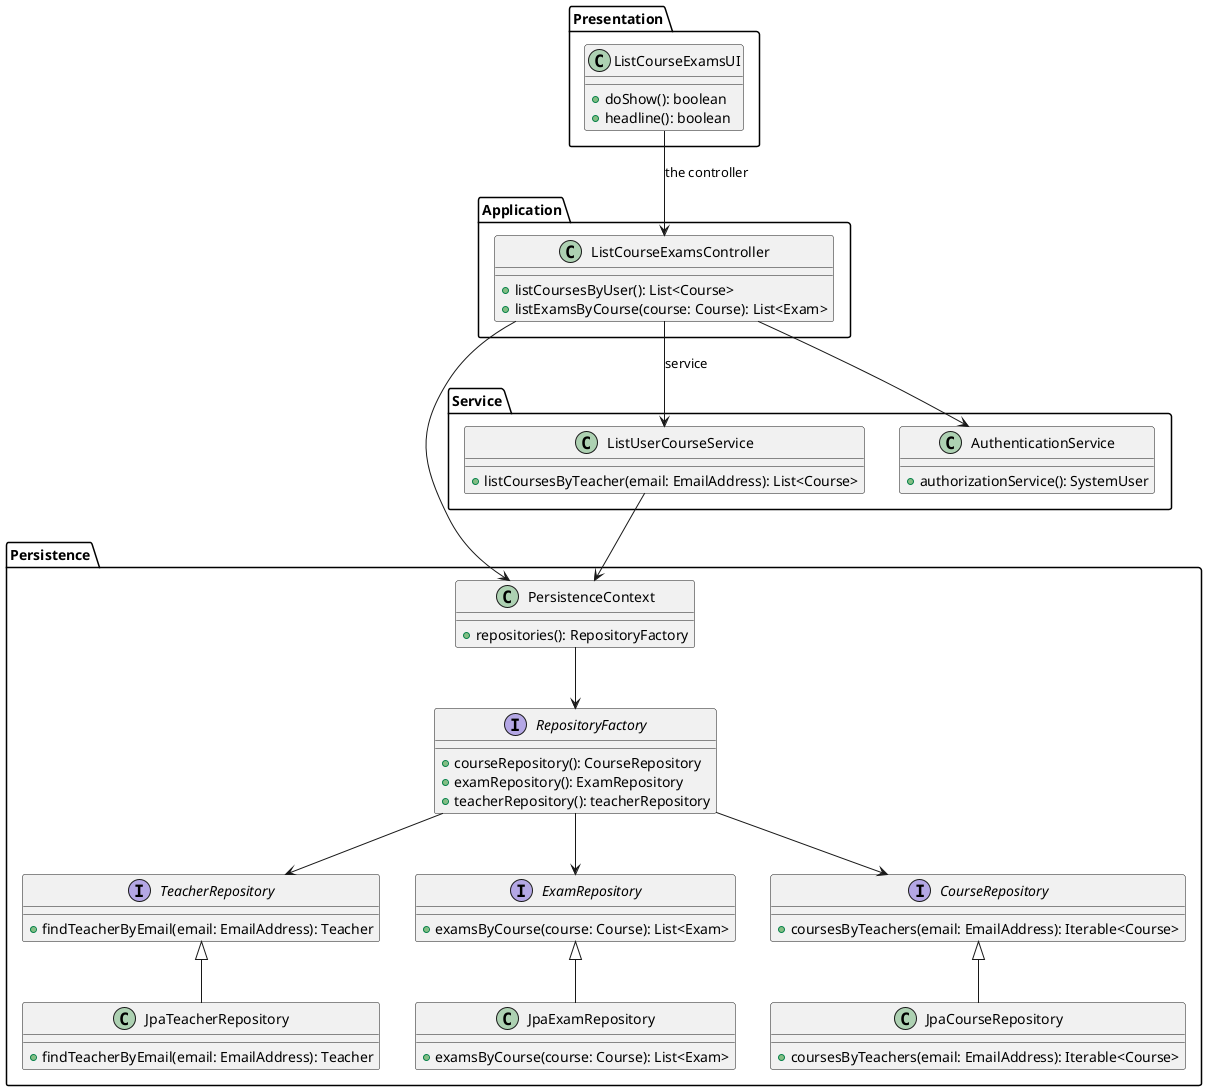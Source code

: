 @startuml
package "Presentation"  {
class ListCourseExamsUI {
    +doShow(): boolean
    +headline(): boolean
}
}

package "Application" {
class ListCourseExamsController {
    + listCoursesByUser(): List<Course>
    + listExamsByCourse(course: Course): List<Exam>
}
}


package "Persistence"{
class PersistenceContext {
    + repositories(): RepositoryFactory
}
interface RepositoryFactory {
    + courseRepository(): CourseRepository
     + examRepository(): ExamRepository
     +teacherRepository(): teacherRepository
}
interface CourseRepository {
    + coursesByTeachers(email: EmailAddress): Iterable<Course>
}
JpaCourseRepository -up-|> CourseRepository
class JpaCourseRepository {
    + coursesByTeachers(email: EmailAddress): Iterable<Course>
}

interface ExamRepository {
    + examsByCourse(course: Course): List<Exam>
}
JpaExamRepository -up-|> ExamRepository
class JpaExamRepository {
       + examsByCourse(course: Course): List<Exam>
}
interface TeacherRepository{
 + findTeacherByEmail(email: EmailAddress): Teacher
}
JpaTeacherRepository -up-|> TeacherRepository
class JpaTeacherRepository{
 + findTeacherByEmail(email: EmailAddress): Teacher
}
}


package "Service"{
class ListUserCourseService {
    + listCoursesByTeacher(email: EmailAddress): List<Course>
}
class AuthenticationService{
 + authorizationService(): SystemUser
}
}



ListCourseExamsUI --> ListCourseExamsController : the controller
ListCourseExamsController --> ListUserCourseService :service
ListUserCourseService --> PersistenceContext
PersistenceContext --> RepositoryFactory
RepositoryFactory --> CourseRepository
RepositoryFactory --> ExamRepository
RepositoryFactory --> TeacherRepository
ListCourseExamsController --> PersistenceContext
ListCourseExamsController --> AuthenticationService






@enduml
